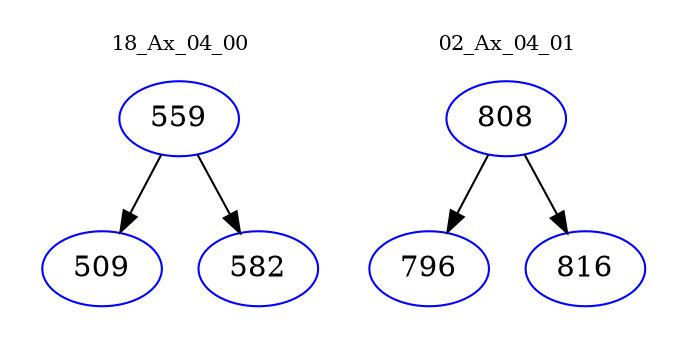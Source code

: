 digraph{
subgraph cluster_0 {
color = white
label = "18_Ax_04_00";
fontsize=10;
T0_559 [label="559", color="blue"]
T0_559 -> T0_509 [color="black"]
T0_509 [label="509", color="blue"]
T0_559 -> T0_582 [color="black"]
T0_582 [label="582", color="blue"]
}
subgraph cluster_1 {
color = white
label = "02_Ax_04_01";
fontsize=10;
T1_808 [label="808", color="blue"]
T1_808 -> T1_796 [color="black"]
T1_796 [label="796", color="blue"]
T1_808 -> T1_816 [color="black"]
T1_816 [label="816", color="blue"]
}
}
